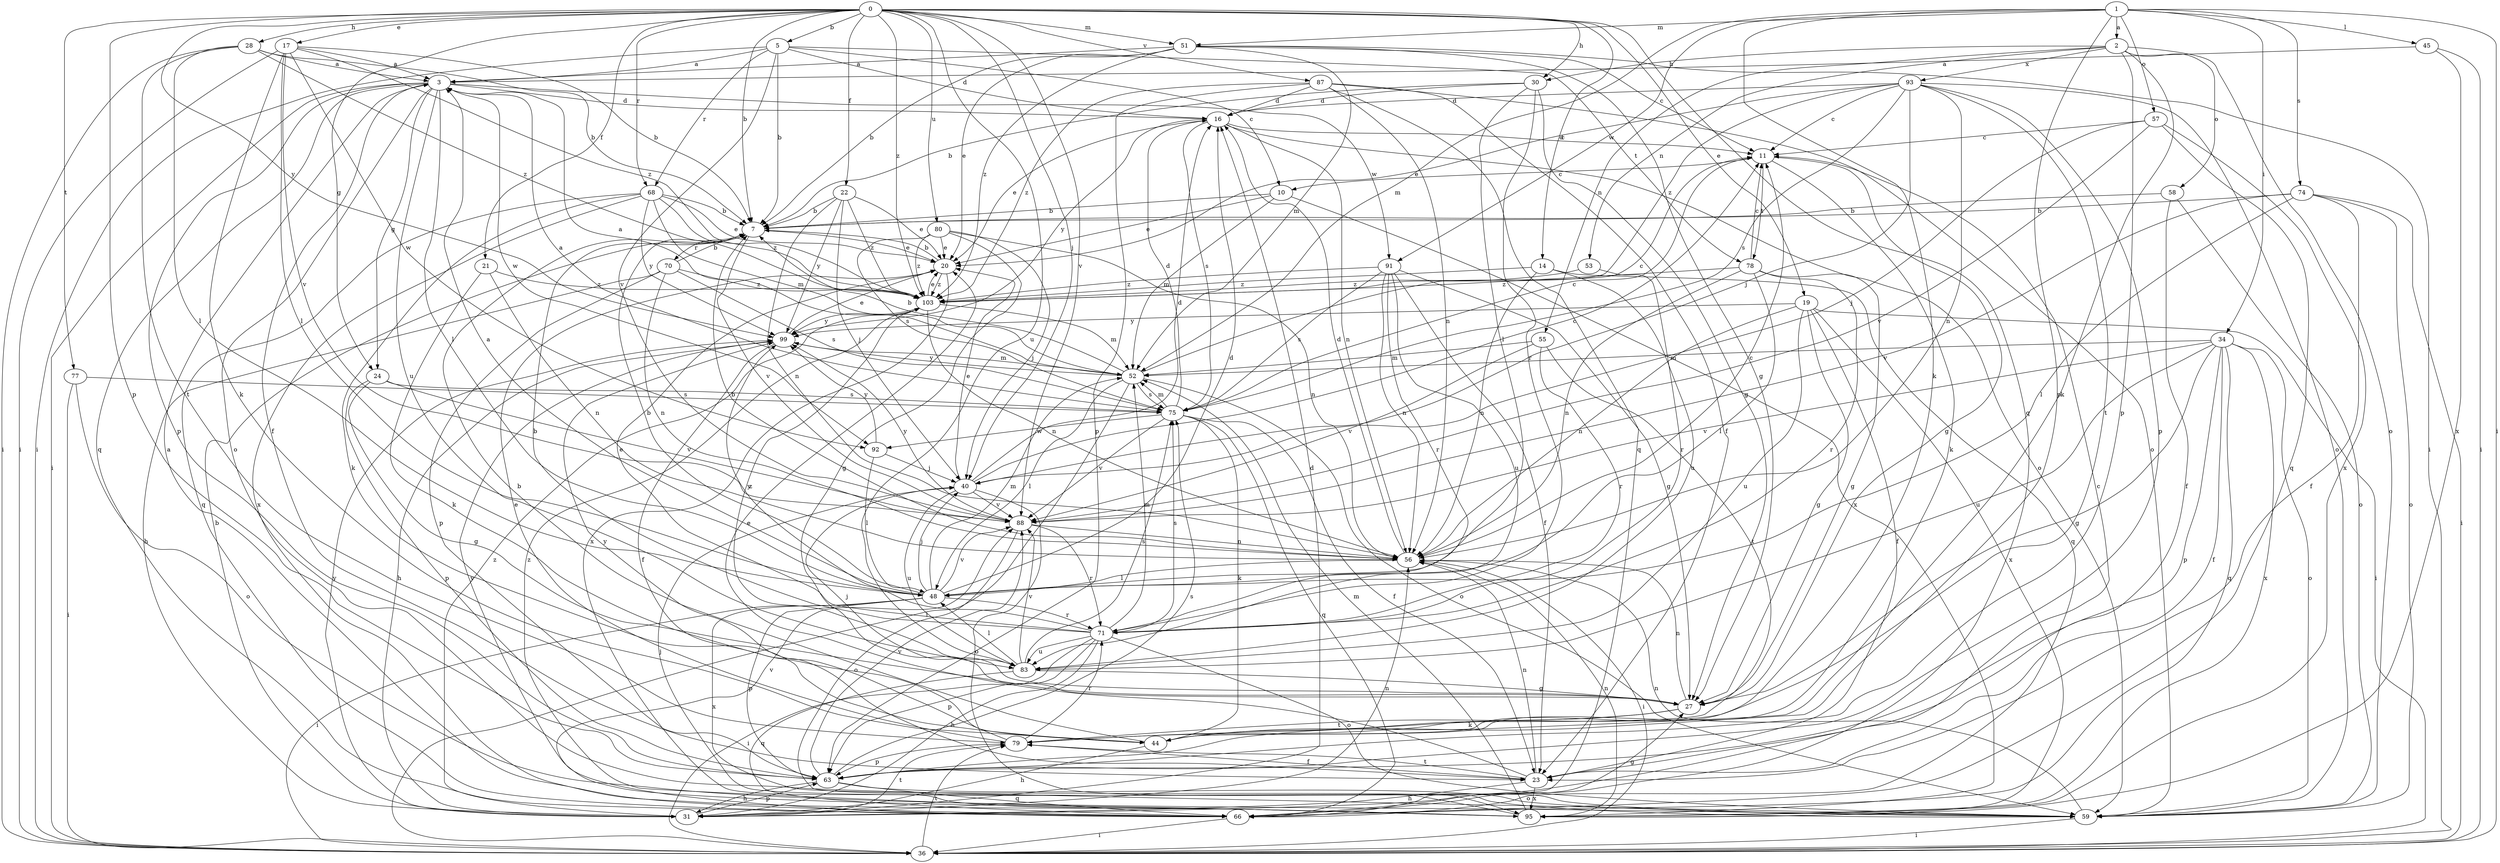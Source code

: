 strict digraph  {
0;
1;
2;
3;
5;
7;
10;
11;
14;
16;
17;
19;
20;
21;
22;
23;
24;
27;
28;
30;
31;
34;
36;
40;
44;
45;
48;
51;
52;
53;
55;
56;
57;
58;
59;
63;
66;
68;
70;
71;
74;
75;
77;
78;
79;
80;
83;
87;
88;
91;
92;
93;
95;
99;
103;
0 -> 5  [label=b];
0 -> 7  [label=b];
0 -> 14  [label=d];
0 -> 17  [label=e];
0 -> 19  [label=e];
0 -> 21  [label=f];
0 -> 22  [label=f];
0 -> 24  [label=g];
0 -> 28  [label=h];
0 -> 30  [label=h];
0 -> 40  [label=j];
0 -> 51  [label=m];
0 -> 63  [label=p];
0 -> 66  [label=q];
0 -> 68  [label=r];
0 -> 77  [label=t];
0 -> 80  [label=u];
0 -> 83  [label=u];
0 -> 87  [label=v];
0 -> 88  [label=v];
0 -> 99  [label=y];
0 -> 103  [label=z];
1 -> 2  [label=a];
1 -> 34  [label=i];
1 -> 36  [label=i];
1 -> 44  [label=k];
1 -> 45  [label=l];
1 -> 51  [label=m];
1 -> 52  [label=m];
1 -> 57  [label=o];
1 -> 63  [label=p];
1 -> 74  [label=s];
1 -> 91  [label=w];
2 -> 30  [label=h];
2 -> 44  [label=k];
2 -> 53  [label=n];
2 -> 55  [label=n];
2 -> 58  [label=o];
2 -> 59  [label=o];
2 -> 63  [label=p];
2 -> 93  [label=x];
3 -> 16  [label=d];
3 -> 23  [label=f];
3 -> 24  [label=g];
3 -> 36  [label=i];
3 -> 48  [label=l];
3 -> 59  [label=o];
3 -> 63  [label=p];
3 -> 66  [label=q];
3 -> 83  [label=u];
3 -> 91  [label=w];
3 -> 92  [label=w];
5 -> 3  [label=a];
5 -> 7  [label=b];
5 -> 10  [label=c];
5 -> 16  [label=d];
5 -> 36  [label=i];
5 -> 68  [label=r];
5 -> 78  [label=t];
5 -> 88  [label=v];
7 -> 20  [label=e];
7 -> 70  [label=r];
7 -> 88  [label=v];
10 -> 7  [label=b];
10 -> 20  [label=e];
10 -> 52  [label=m];
10 -> 95  [label=x];
11 -> 10  [label=c];
11 -> 27  [label=g];
11 -> 44  [label=k];
11 -> 78  [label=t];
14 -> 56  [label=n];
14 -> 66  [label=q];
14 -> 83  [label=u];
14 -> 103  [label=z];
16 -> 11  [label=c];
16 -> 20  [label=e];
16 -> 56  [label=n];
16 -> 59  [label=o];
16 -> 75  [label=s];
16 -> 99  [label=y];
17 -> 3  [label=a];
17 -> 7  [label=b];
17 -> 36  [label=i];
17 -> 44  [label=k];
17 -> 48  [label=l];
17 -> 88  [label=v];
17 -> 92  [label=w];
17 -> 103  [label=z];
19 -> 23  [label=f];
19 -> 27  [label=g];
19 -> 36  [label=i];
19 -> 56  [label=n];
19 -> 83  [label=u];
19 -> 95  [label=x];
19 -> 99  [label=y];
20 -> 7  [label=b];
20 -> 95  [label=x];
20 -> 103  [label=z];
21 -> 44  [label=k];
21 -> 56  [label=n];
21 -> 103  [label=z];
22 -> 7  [label=b];
22 -> 20  [label=e];
22 -> 40  [label=j];
22 -> 56  [label=n];
22 -> 99  [label=y];
22 -> 103  [label=z];
23 -> 20  [label=e];
23 -> 31  [label=h];
23 -> 56  [label=n];
23 -> 79  [label=t];
23 -> 95  [label=x];
24 -> 27  [label=g];
24 -> 63  [label=p];
24 -> 75  [label=s];
24 -> 88  [label=v];
27 -> 40  [label=j];
27 -> 44  [label=k];
27 -> 56  [label=n];
27 -> 79  [label=t];
28 -> 3  [label=a];
28 -> 7  [label=b];
28 -> 36  [label=i];
28 -> 48  [label=l];
28 -> 79  [label=t];
28 -> 103  [label=z];
30 -> 7  [label=b];
30 -> 16  [label=d];
30 -> 27  [label=g];
30 -> 48  [label=l];
30 -> 71  [label=r];
31 -> 7  [label=b];
31 -> 11  [label=c];
31 -> 16  [label=d];
31 -> 56  [label=n];
31 -> 63  [label=p];
31 -> 79  [label=t];
31 -> 99  [label=y];
31 -> 103  [label=z];
34 -> 23  [label=f];
34 -> 27  [label=g];
34 -> 52  [label=m];
34 -> 59  [label=o];
34 -> 63  [label=p];
34 -> 66  [label=q];
34 -> 83  [label=u];
34 -> 88  [label=v];
34 -> 95  [label=x];
36 -> 79  [label=t];
40 -> 11  [label=c];
40 -> 16  [label=d];
40 -> 20  [label=e];
40 -> 59  [label=o];
40 -> 83  [label=u];
40 -> 88  [label=v];
44 -> 7  [label=b];
44 -> 31  [label=h];
45 -> 3  [label=a];
45 -> 36  [label=i];
45 -> 95  [label=x];
48 -> 3  [label=a];
48 -> 7  [label=b];
48 -> 16  [label=d];
48 -> 36  [label=i];
48 -> 40  [label=j];
48 -> 52  [label=m];
48 -> 63  [label=p];
48 -> 71  [label=r];
48 -> 88  [label=v];
48 -> 95  [label=x];
51 -> 3  [label=a];
51 -> 7  [label=b];
51 -> 11  [label=c];
51 -> 20  [label=e];
51 -> 27  [label=g];
51 -> 36  [label=i];
51 -> 52  [label=m];
51 -> 103  [label=z];
52 -> 3  [label=a];
52 -> 7  [label=b];
52 -> 11  [label=c];
52 -> 36  [label=i];
52 -> 48  [label=l];
52 -> 59  [label=o];
52 -> 75  [label=s];
52 -> 99  [label=y];
53 -> 71  [label=r];
53 -> 103  [label=z];
55 -> 52  [label=m];
55 -> 71  [label=r];
55 -> 79  [label=t];
55 -> 88  [label=v];
56 -> 7  [label=b];
56 -> 11  [label=c];
56 -> 16  [label=d];
56 -> 36  [label=i];
56 -> 48  [label=l];
57 -> 11  [label=c];
57 -> 40  [label=j];
57 -> 66  [label=q];
57 -> 88  [label=v];
57 -> 95  [label=x];
58 -> 7  [label=b];
58 -> 23  [label=f];
58 -> 59  [label=o];
59 -> 36  [label=i];
59 -> 56  [label=n];
63 -> 31  [label=h];
63 -> 59  [label=o];
63 -> 66  [label=q];
63 -> 75  [label=s];
63 -> 88  [label=v];
66 -> 3  [label=a];
66 -> 27  [label=g];
66 -> 36  [label=i];
66 -> 88  [label=v];
68 -> 7  [label=b];
68 -> 20  [label=e];
68 -> 44  [label=k];
68 -> 52  [label=m];
68 -> 66  [label=q];
68 -> 95  [label=x];
68 -> 99  [label=y];
68 -> 103  [label=z];
70 -> 7  [label=b];
70 -> 31  [label=h];
70 -> 56  [label=n];
70 -> 63  [label=p];
70 -> 75  [label=s];
70 -> 103  [label=z];
71 -> 7  [label=b];
71 -> 20  [label=e];
71 -> 31  [label=h];
71 -> 36  [label=i];
71 -> 52  [label=m];
71 -> 59  [label=o];
71 -> 63  [label=p];
71 -> 75  [label=s];
71 -> 83  [label=u];
71 -> 99  [label=y];
74 -> 7  [label=b];
74 -> 23  [label=f];
74 -> 36  [label=i];
74 -> 48  [label=l];
74 -> 59  [label=o];
74 -> 88  [label=v];
75 -> 3  [label=a];
75 -> 11  [label=c];
75 -> 16  [label=d];
75 -> 23  [label=f];
75 -> 44  [label=k];
75 -> 52  [label=m];
75 -> 66  [label=q];
75 -> 88  [label=v];
75 -> 92  [label=w];
77 -> 36  [label=i];
77 -> 59  [label=o];
77 -> 75  [label=s];
78 -> 11  [label=c];
78 -> 27  [label=g];
78 -> 48  [label=l];
78 -> 56  [label=n];
78 -> 71  [label=r];
78 -> 103  [label=z];
79 -> 20  [label=e];
79 -> 23  [label=f];
79 -> 63  [label=p];
79 -> 71  [label=r];
79 -> 99  [label=y];
80 -> 20  [label=e];
80 -> 27  [label=g];
80 -> 40  [label=j];
80 -> 56  [label=n];
80 -> 75  [label=s];
80 -> 103  [label=z];
83 -> 27  [label=g];
83 -> 48  [label=l];
83 -> 66  [label=q];
83 -> 75  [label=s];
83 -> 88  [label=v];
83 -> 103  [label=z];
87 -> 16  [label=d];
87 -> 23  [label=f];
87 -> 56  [label=n];
87 -> 59  [label=o];
87 -> 63  [label=p];
87 -> 66  [label=q];
87 -> 103  [label=z];
88 -> 56  [label=n];
88 -> 59  [label=o];
88 -> 71  [label=r];
88 -> 99  [label=y];
91 -> 23  [label=f];
91 -> 27  [label=g];
91 -> 56  [label=n];
91 -> 71  [label=r];
91 -> 75  [label=s];
91 -> 83  [label=u];
91 -> 103  [label=z];
92 -> 40  [label=j];
92 -> 48  [label=l];
92 -> 99  [label=y];
93 -> 11  [label=c];
93 -> 16  [label=d];
93 -> 20  [label=e];
93 -> 40  [label=j];
93 -> 56  [label=n];
93 -> 59  [label=o];
93 -> 63  [label=p];
93 -> 75  [label=s];
93 -> 79  [label=t];
93 -> 103  [label=z];
95 -> 40  [label=j];
95 -> 52  [label=m];
95 -> 56  [label=n];
95 -> 99  [label=y];
95 -> 103  [label=z];
99 -> 20  [label=e];
99 -> 23  [label=f];
99 -> 31  [label=h];
99 -> 52  [label=m];
103 -> 20  [label=e];
103 -> 52  [label=m];
103 -> 56  [label=n];
103 -> 99  [label=y];
}
